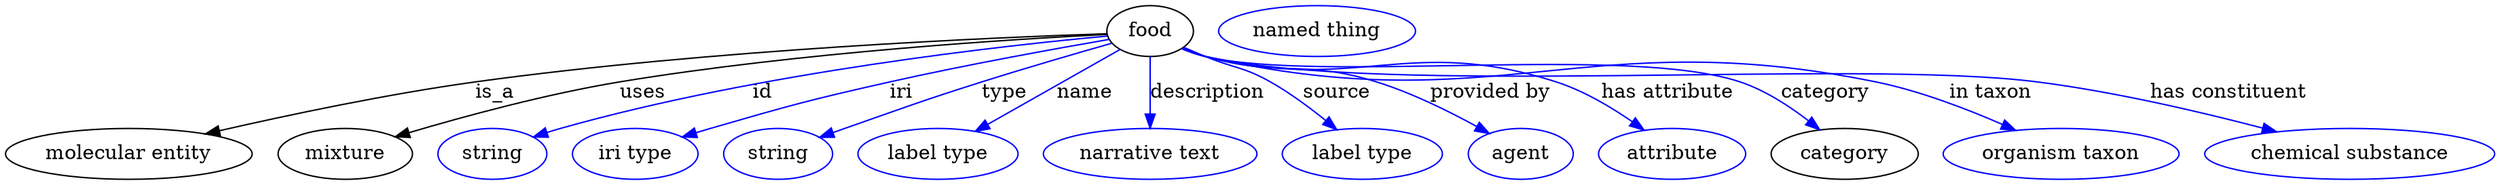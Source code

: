 digraph {
	graph [bb="0,0,1759.8,123"];
	node [label="\N"];
	food	 [height=0.5,
		label=food,
		pos="809.09,105",
		width=0.84854];
	"molecular entity"	 [height=0.5,
		pos="87.092,18",
		width=2.4192];
	food -> "molecular entity"	 [label=is_a,
		lp="345.09,61.5",
		pos="e,142.93,31.848 778.47,104.08 702.42,101.5 498.98,92.764 331.09,69 270.16,60.375 201.63,45.596 152.75,34.16"];
	mixture	 [height=0.5,
		pos="240.09,18",
		width=1.3179];
	food -> mixture	 [label=uses,
		lp="450.59,61.5",
		pos="e,276.16,29.807 778.28,103.51 713.95,100.08 560.84,90.241 434.09,69 372.32,58.649 357.43,52.773 297.09,36 293.48,34.996 289.75,33.917 \
286.01,32.804"];
	id	 [color=blue,
		height=0.5,
		label=string,
		pos="344.09,18",
		width=1.0652];
	food -> id	 [color=blue,
		label=id,
		lp="535.09,61.5",
		pos="e,373.31,29.738 778.7,102.51 709.1,96.257 533.29,77.356 392.09,36 389.11,35.128 386.06,34.159 383,33.136",
		style=solid];
	iri	 [color=blue,
		height=0.5,
		label="iri type",
		pos="445.09,18",
		width=1.2277];
	food -> iri	 [color=blue,
		label=iri,
		lp="633.09,61.5",
		pos="e,478.98,29.672 779.65,99.831 743.22,93.298 679.35,81.401 625.09,69 568.66,56.103 554.58,52.495 499.09,36 495.72,34.998 492.25,33.927 \
488.76,32.825",
		style=solid];
	type	 [color=blue,
		height=0.5,
		label=string,
		pos="546.09,18",
		width=1.0652];
	food -> type	 [color=blue,
		label=type,
		lp="706.09,61.5",
		pos="e,575.61,29.501 781.6,96.972 757.42,89.845 721.33,79.035 690.09,69 646.74,55.072 635.92,51.479 593.09,36 590.52,35.071 587.88,34.101 \
585.22,33.113",
		style=solid];
	name	 [color=blue,
		height=0.5,
		label="label type",
		pos="659.09,18",
		width=1.5707];
	food -> name	 [color=blue,
		label=name,
		lp="763.09,61.5",
		pos="e,686.53,33.916 787.28,92.349 763.23,78.401 724.15,55.734 695.45,39.09",
		style=solid];
	description	 [color=blue,
		height=0.5,
		label="narrative text",
		pos="809.09,18",
		width=2.0943];
	food -> description	 [color=blue,
		label=description,
		lp="850.09,61.5",
		pos="e,809.09,36.003 809.09,86.974 809.09,75.192 809.09,59.561 809.09,46.158",
		style=solid];
	source	 [color=blue,
		height=0.5,
		label="label type",
		pos="959.09,18",
		width=1.5707];
	food -> source	 [color=blue,
		label=source,
		lp="942.59,61.5",
		pos="e,940.6,35.271 832.91,93.704 837.9,91.423 843.15,89.086 848.09,87 868.7,78.308 875.67,80.101 895.09,69 908.39,61.397 921.84,51.151 \
932.96,41.837",
		style=solid];
	"provided by"	 [color=blue,
		height=0.5,
		label=agent,
		pos="1071.1,18",
		width=1.0291];
	food -> "provided by"	 [color=blue,
		label="provided by",
		lp="1048.6,61.5",
		pos="e,1048.2,32.426 832.18,93.026 837.31,90.739 842.8,88.572 848.09,87 901.05,71.262 918.45,85.773 971.09,69 995.03,61.373 1020.2,48.496 \
1039.3,37.59",
		style=solid];
	"has attribute"	 [color=blue,
		height=0.5,
		label=attribute,
		pos="1178.1,18",
		width=1.4443];
	food -> "has attribute"	 [color=blue,
		label="has attribute",
		lp="1174.1,61.5",
		pos="e,1157.3,34.701 832.1,92.734 837.24,90.465 842.75,88.379 848.09,87 954.67,59.494 990.33,102.77 1095.1,69 1114.3,62.797 1133.7,51.267 \
1148.9,40.737",
		style=solid];
	category	 [height=0.5,
		pos="1300.1,18",
		width=1.4443];
	food -> category	 [color=blue,
		label=category,
		lp="1286.1,61.5",
		pos="e,1281.6,34.867 831.66,92.816 836.91,90.481 842.59,88.347 848.09,87 929.56,67.058 1145.5,95.578 1225.1,69 1242.8,63.091 1260.2,51.736 \
1273.7,41.237",
		style=solid];
	"in taxon"	 [color=blue,
		height=0.5,
		label="organism taxon",
		pos="1453.1,18",
		width=2.3109];
	food -> "in taxon"	 [color=blue,
		label="in taxon",
		lp="1400.1,61.5",
		pos="e,1419.8,34.519 831.65,92.776 836.9,90.444 842.58,88.321 848.09,87 1053.1,37.875 1115.7,111.83 1322.1,69 1352.7,62.646 1385.5,49.877 \
1410.6,38.705",
		style=solid];
	"has constituent"	 [color=blue,
		height=0.5,
		label="chemical substance",
		pos="1657.1,18",
		width=2.8525];
	food -> "has constituent"	 [color=blue,
		label="has constituent",
		lp="1570.1,61.5",
		pos="e,1602.8,33.448 831.64,92.747 836.9,90.416 842.58,88.301 848.09,87 974.68,57.148 1304.1,85.514 1433.1,69 1487.7,62.009 1548.6,47.726 \
1593,36.049",
		style=solid];
	"named thing_category"	 [color=blue,
		height=0.5,
		label="named thing",
		pos="927.09,105",
		width=1.9318];
}
